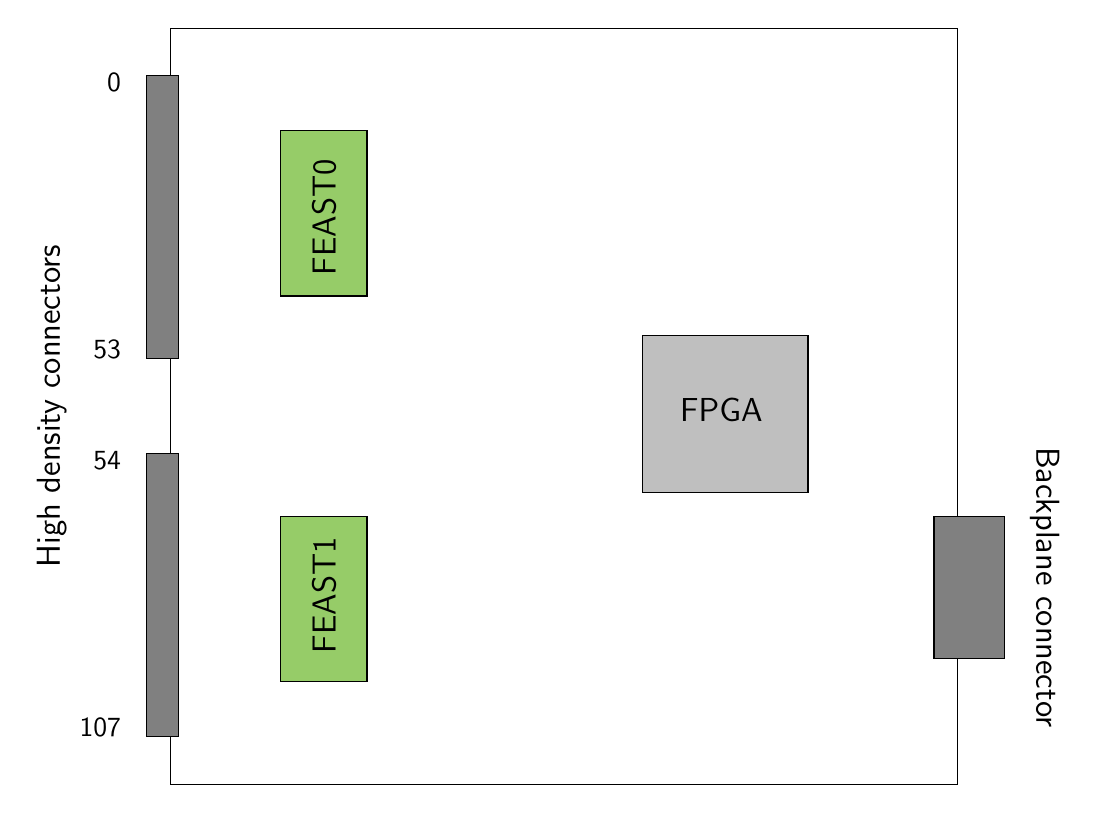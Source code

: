 \begin{tikzpicture}[y=-1cm]
  \definecolor{red}{RGB}{221,42,43}
  \definecolor{green}{RGB}{105,182,40}
  \definecolor{blue}{RGB}{0,51,153}
  \definecolor{orange}{RGB}{192,128,64}
  \definecolor{gray}{gray}{0.5}
  \sf
  \path[draw=black,fill=white] (1.8,2) rectangle (11.8,11.6);
  \path[draw=black,fill=green!70] (3.2,3.3) rectangle (4.3,5.4);
  \path[draw=black,fill=green!70] (3.2,8.2) rectangle (4.3,10.3);
  \path[draw=black,fill=white!75!black] (7.8,5.9) rectangle (9.9,7.9);
  \path[draw=black,fill=white!50!black] (1.5,2.6) rectangle (1.9,6.2);
  \path[draw=black,fill=white!50!black] (1.5,7.4) rectangle (1.9,11);
  \path[draw=black,fill=white!50!black] (11.5,8.2) rectangle (12.4,10);
  \path (3.9,4.4) node[text=black,anchor=base,rotate=90.0] {\large{}FEAST0};
  \path (3.9,9.2) node[text=black,anchor=base,rotate=90.0] {\large{}FEAST1};
  \path (8.8,7) node[text=black,anchor=base] {\large{}FPGA};
  \path (1.3,11) node[text=black,anchor=base east] {107};
  \path (1.3,7.6) node[text=black,anchor=base east] {54};
  \path (1.3,6.2) node[text=black,anchor=base east] {53};
  \path (1.3,2.8) node[text=black,anchor=base east] {0};
  \path (0.4,6.8) node[text=black,anchor=base,rotate=90.0] {\large{}High density connectors};
  \path (12.8,9.1) node[text=black,anchor=base,rotate=270.0] {\large{}Backplane connector};

\end{tikzpicture}%

%% Configure (x)emacs for this file ...
%% Local Variables:
%% mode: latex
%% End:
